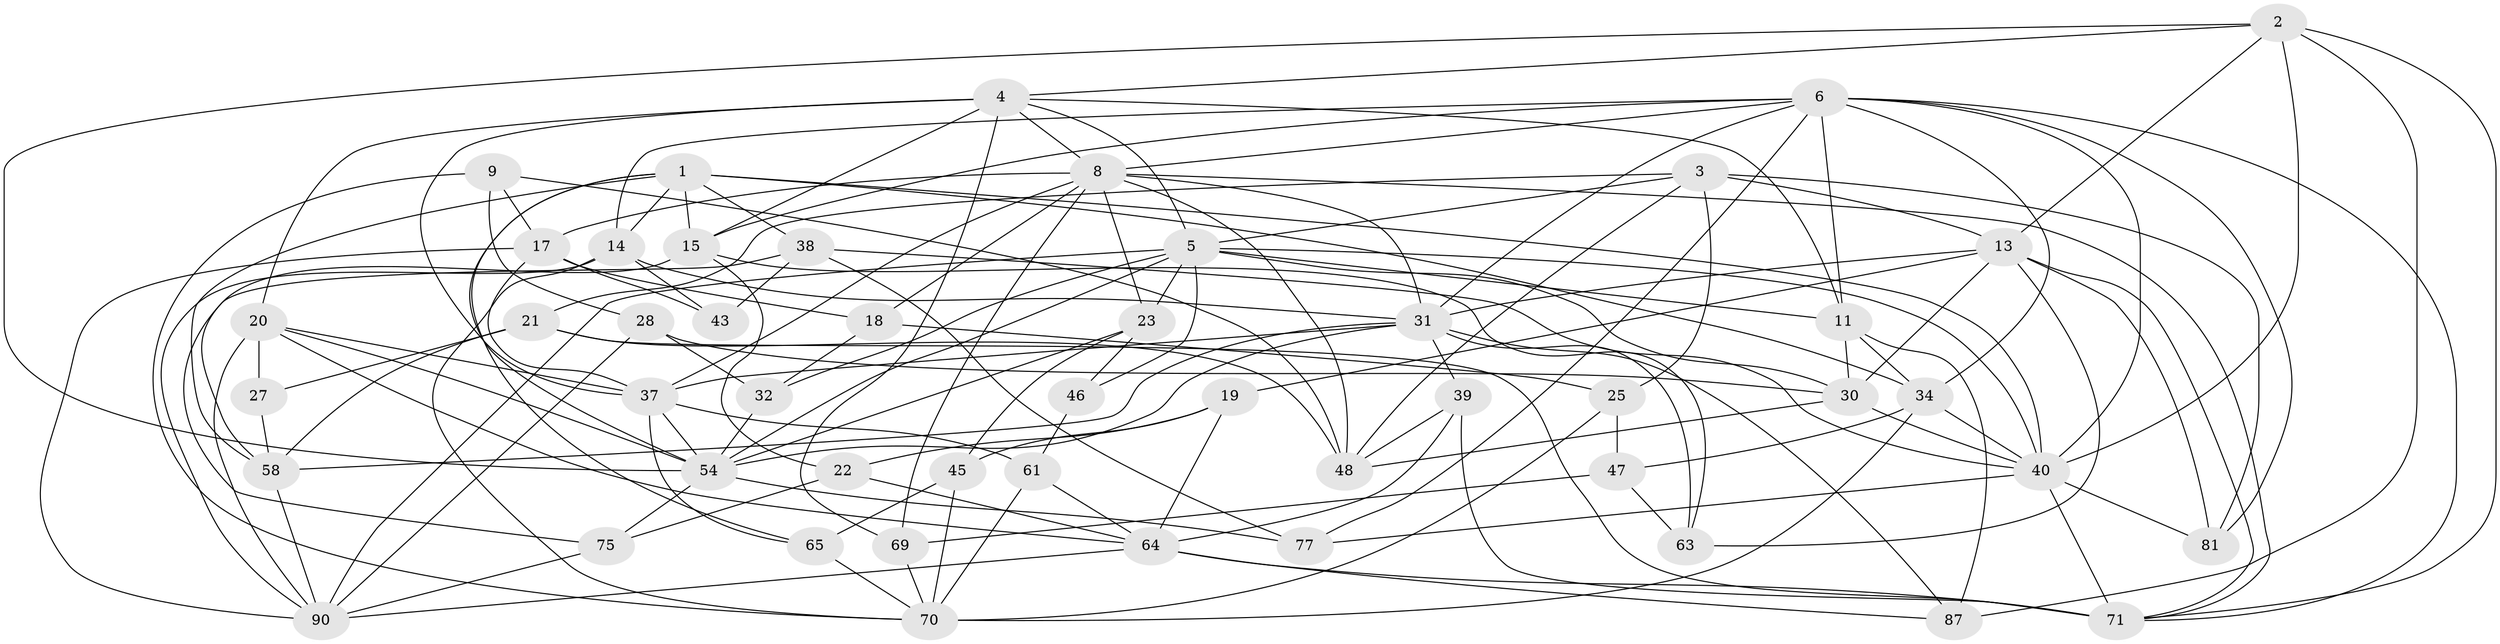 // original degree distribution, {4: 1.0}
// Generated by graph-tools (version 1.1) at 2025/16/03/09/25 04:16:17]
// undirected, 49 vertices, 143 edges
graph export_dot {
graph [start="1"]
  node [color=gray90,style=filled];
  1 [super="+57+12"];
  2 [super="+7"];
  3 [super="+36"];
  4 [super="+59+79"];
  5 [super="+84+35+86"];
  6 [super="+91+24+44"];
  8 [super="+52+89+10"];
  9;
  11 [super="+51"];
  13 [super="+26"];
  14 [super="+16"];
  15 [super="+56"];
  17 [super="+29"];
  18;
  19;
  20 [super="+55"];
  21 [super="+53"];
  22;
  23 [super="+74"];
  25;
  27;
  28;
  30 [super="+62"];
  31 [super="+33+60"];
  32;
  34 [super="+42"];
  37 [super="+50"];
  38 [super="+49"];
  39;
  40 [super="+41+73"];
  43;
  45;
  46;
  47;
  48 [super="+76"];
  54 [super="+78"];
  58 [super="+98"];
  61;
  63;
  64 [super="+66"];
  65;
  69;
  70 [super="+88+85"];
  71 [super="+72"];
  75;
  77;
  81;
  87;
  90 [super="+97+94"];
  1 -- 40;
  1 -- 34;
  1 -- 38;
  1 -- 15;
  1 -- 54;
  1 -- 65;
  1 -- 58;
  1 -- 14;
  2 -- 4;
  2 -- 71;
  2 -- 54;
  2 -- 87;
  2 -- 40;
  2 -- 13;
  3 -- 81;
  3 -- 21;
  3 -- 13;
  3 -- 48;
  3 -- 25;
  3 -- 5;
  4 -- 20;
  4 -- 69;
  4 -- 37;
  4 -- 5;
  4 -- 8;
  4 -- 11;
  4 -- 15;
  5 -- 90;
  5 -- 46;
  5 -- 32;
  5 -- 23;
  5 -- 54;
  5 -- 11;
  5 -- 30;
  5 -- 40;
  6 -- 81;
  6 -- 77;
  6 -- 40;
  6 -- 31;
  6 -- 14;
  6 -- 15;
  6 -- 34;
  6 -- 8;
  6 -- 11;
  6 -- 71;
  8 -- 23;
  8 -- 18;
  8 -- 17;
  8 -- 37;
  8 -- 69;
  8 -- 48;
  8 -- 71;
  8 -- 31;
  9 -- 28;
  9 -- 17;
  9 -- 48;
  9 -- 70;
  11 -- 34;
  11 -- 30;
  11 -- 87;
  13 -- 63;
  13 -- 19;
  13 -- 81;
  13 -- 30;
  13 -- 31;
  13 -- 71;
  14 -- 90;
  14 -- 70;
  14 -- 43;
  14 -- 31;
  15 -- 22;
  15 -- 58;
  15 -- 63;
  17 -- 90;
  17 -- 43;
  17 -- 18;
  17 -- 37;
  18 -- 25;
  18 -- 32;
  19 -- 22;
  19 -- 45;
  19 -- 64;
  20 -- 27;
  20 -- 64;
  20 -- 37;
  20 -- 54;
  20 -- 90;
  21 -- 27 [weight=2];
  21 -- 71;
  21 -- 48;
  21 -- 58;
  22 -- 64;
  22 -- 75;
  23 -- 46 [weight=2];
  23 -- 45;
  23 -- 54;
  25 -- 47;
  25 -- 70;
  27 -- 58;
  28 -- 90;
  28 -- 32;
  28 -- 30;
  30 -- 40;
  30 -- 48;
  31 -- 37;
  31 -- 54;
  31 -- 87;
  31 -- 39;
  31 -- 58;
  31 -- 63;
  32 -- 54;
  34 -- 47;
  34 -- 70;
  34 -- 40;
  37 -- 61;
  37 -- 65;
  37 -- 54;
  38 -- 43 [weight=2];
  38 -- 75;
  38 -- 77;
  38 -- 40;
  39 -- 64;
  39 -- 48;
  39 -- 71;
  40 -- 71;
  40 -- 81;
  40 -- 77;
  45 -- 65;
  45 -- 70;
  46 -- 61;
  47 -- 69;
  47 -- 63;
  54 -- 77;
  54 -- 75;
  58 -- 90;
  61 -- 70;
  61 -- 64;
  64 -- 90;
  64 -- 87;
  64 -- 71;
  65 -- 70;
  69 -- 70;
  75 -- 90;
}
